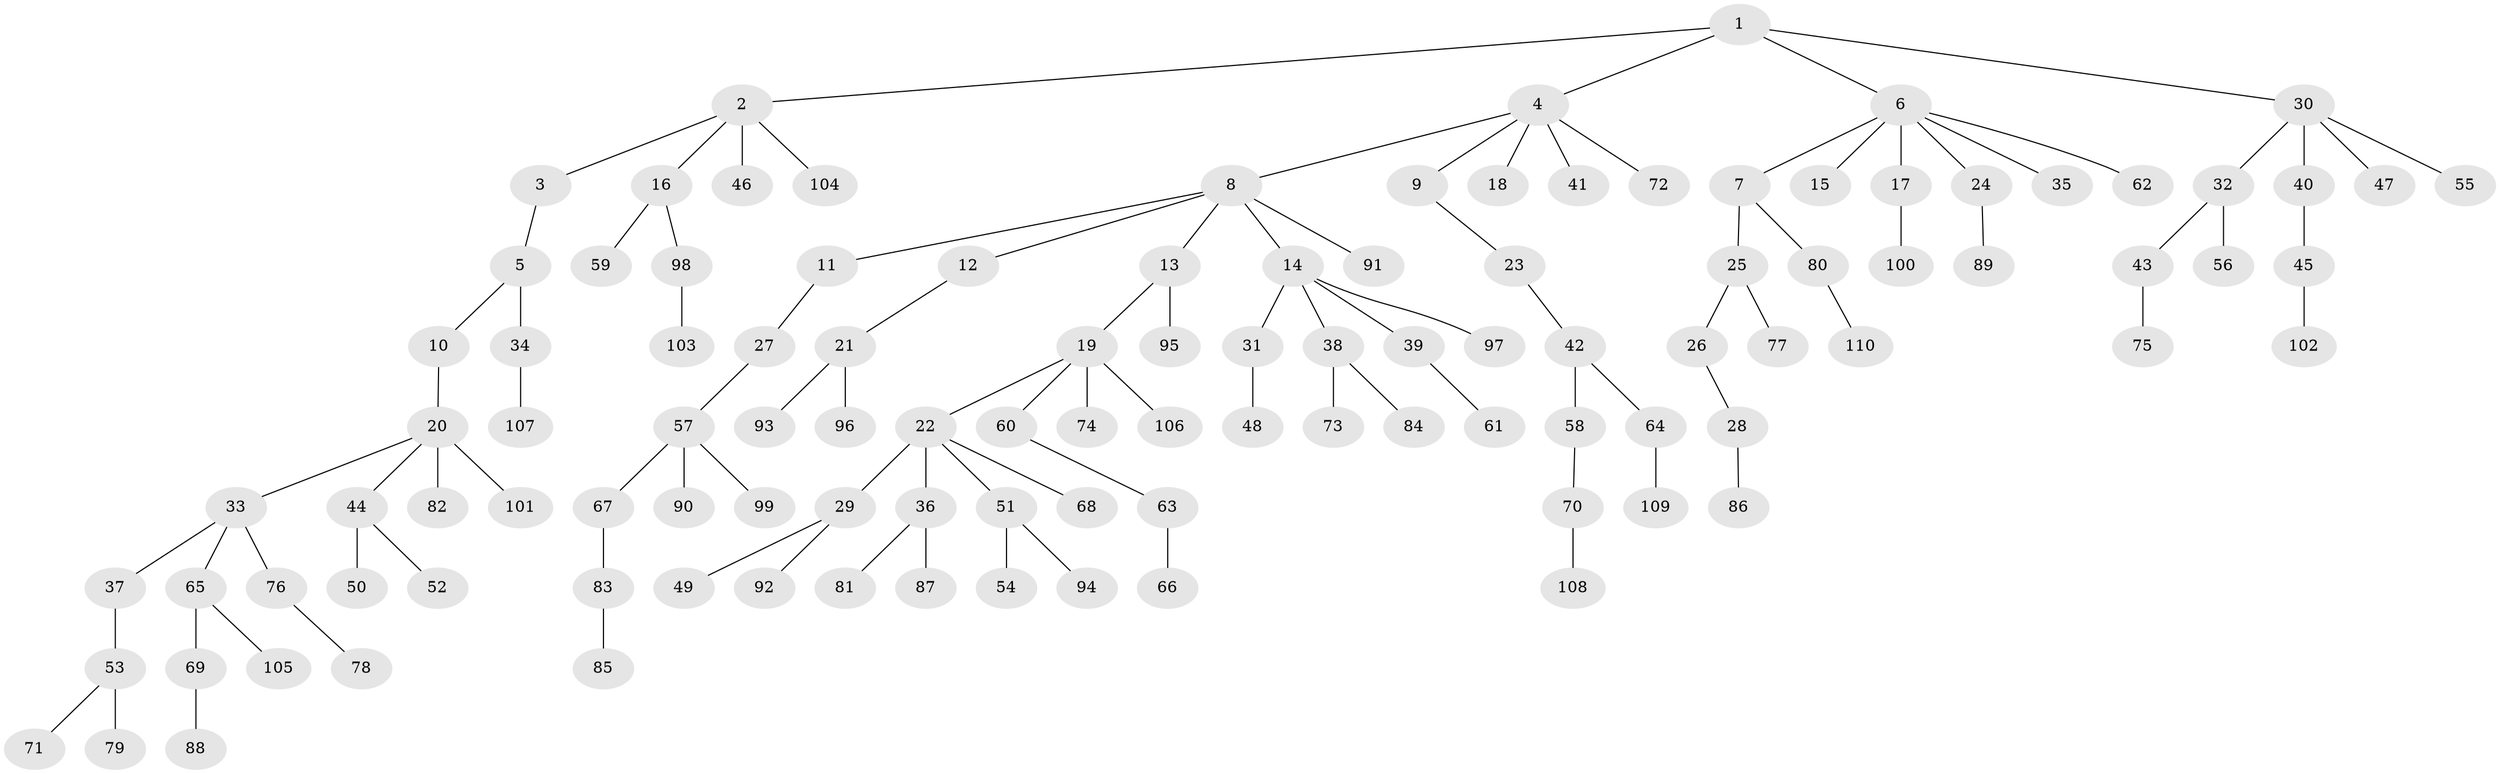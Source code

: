 // coarse degree distribution, {4: 0.0547945205479452, 2: 0.3150684931506849, 5: 0.0410958904109589, 3: 0.0547945205479452, 6: 0.0273972602739726, 1: 0.4931506849315068, 7: 0.0136986301369863}
// Generated by graph-tools (version 1.1) at 2025/24/03/03/25 07:24:05]
// undirected, 110 vertices, 109 edges
graph export_dot {
graph [start="1"]
  node [color=gray90,style=filled];
  1;
  2;
  3;
  4;
  5;
  6;
  7;
  8;
  9;
  10;
  11;
  12;
  13;
  14;
  15;
  16;
  17;
  18;
  19;
  20;
  21;
  22;
  23;
  24;
  25;
  26;
  27;
  28;
  29;
  30;
  31;
  32;
  33;
  34;
  35;
  36;
  37;
  38;
  39;
  40;
  41;
  42;
  43;
  44;
  45;
  46;
  47;
  48;
  49;
  50;
  51;
  52;
  53;
  54;
  55;
  56;
  57;
  58;
  59;
  60;
  61;
  62;
  63;
  64;
  65;
  66;
  67;
  68;
  69;
  70;
  71;
  72;
  73;
  74;
  75;
  76;
  77;
  78;
  79;
  80;
  81;
  82;
  83;
  84;
  85;
  86;
  87;
  88;
  89;
  90;
  91;
  92;
  93;
  94;
  95;
  96;
  97;
  98;
  99;
  100;
  101;
  102;
  103;
  104;
  105;
  106;
  107;
  108;
  109;
  110;
  1 -- 2;
  1 -- 4;
  1 -- 6;
  1 -- 30;
  2 -- 3;
  2 -- 16;
  2 -- 46;
  2 -- 104;
  3 -- 5;
  4 -- 8;
  4 -- 9;
  4 -- 18;
  4 -- 41;
  4 -- 72;
  5 -- 10;
  5 -- 34;
  6 -- 7;
  6 -- 15;
  6 -- 17;
  6 -- 24;
  6 -- 35;
  6 -- 62;
  7 -- 25;
  7 -- 80;
  8 -- 11;
  8 -- 12;
  8 -- 13;
  8 -- 14;
  8 -- 91;
  9 -- 23;
  10 -- 20;
  11 -- 27;
  12 -- 21;
  13 -- 19;
  13 -- 95;
  14 -- 31;
  14 -- 38;
  14 -- 39;
  14 -- 97;
  16 -- 59;
  16 -- 98;
  17 -- 100;
  19 -- 22;
  19 -- 60;
  19 -- 74;
  19 -- 106;
  20 -- 33;
  20 -- 44;
  20 -- 82;
  20 -- 101;
  21 -- 93;
  21 -- 96;
  22 -- 29;
  22 -- 36;
  22 -- 51;
  22 -- 68;
  23 -- 42;
  24 -- 89;
  25 -- 26;
  25 -- 77;
  26 -- 28;
  27 -- 57;
  28 -- 86;
  29 -- 49;
  29 -- 92;
  30 -- 32;
  30 -- 40;
  30 -- 47;
  30 -- 55;
  31 -- 48;
  32 -- 43;
  32 -- 56;
  33 -- 37;
  33 -- 65;
  33 -- 76;
  34 -- 107;
  36 -- 81;
  36 -- 87;
  37 -- 53;
  38 -- 73;
  38 -- 84;
  39 -- 61;
  40 -- 45;
  42 -- 58;
  42 -- 64;
  43 -- 75;
  44 -- 50;
  44 -- 52;
  45 -- 102;
  51 -- 54;
  51 -- 94;
  53 -- 71;
  53 -- 79;
  57 -- 67;
  57 -- 90;
  57 -- 99;
  58 -- 70;
  60 -- 63;
  63 -- 66;
  64 -- 109;
  65 -- 69;
  65 -- 105;
  67 -- 83;
  69 -- 88;
  70 -- 108;
  76 -- 78;
  80 -- 110;
  83 -- 85;
  98 -- 103;
}
